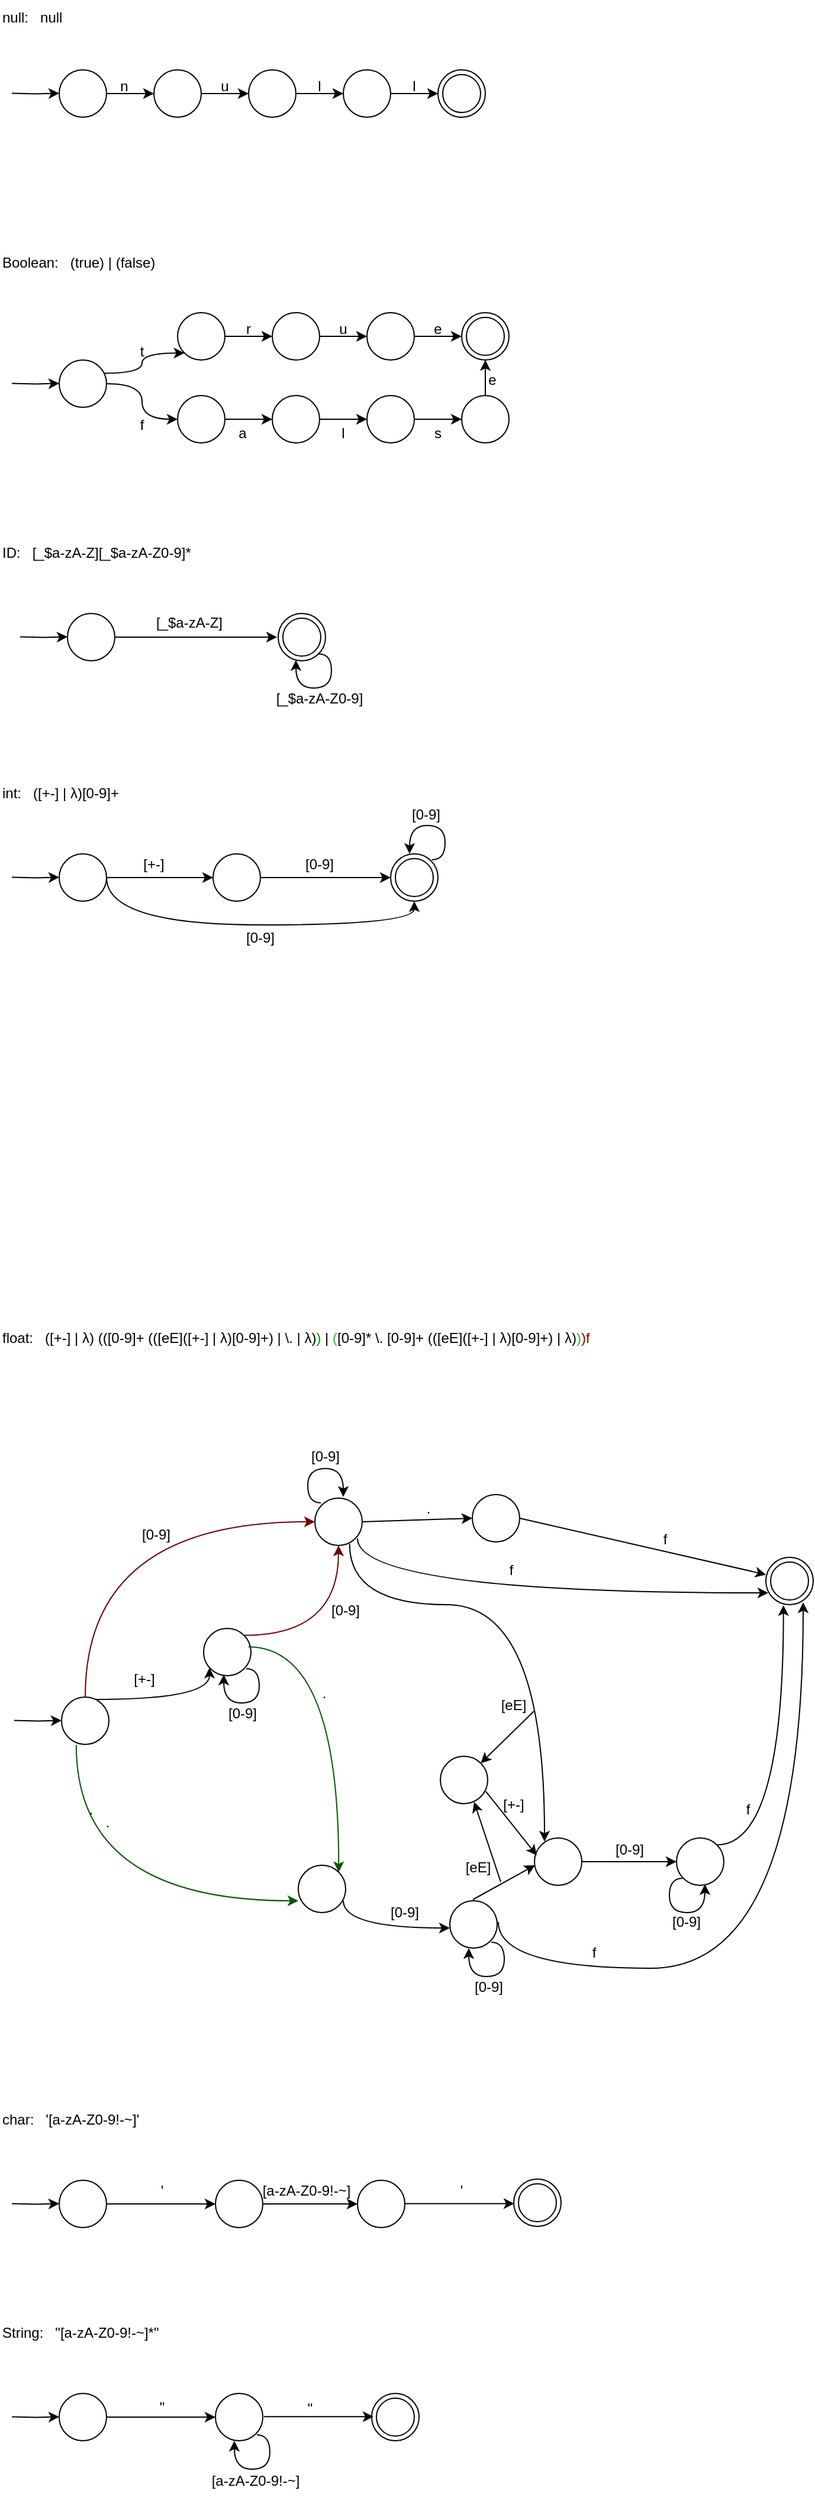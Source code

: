 <mxfile version="27.0.4">
  <diagram id="prtHgNgQTEPvFCAcTncT" name="Page-1">
    <mxGraphModel dx="1019" dy="561" grid="1" gridSize="10" guides="1" tooltips="1" connect="1" arrows="1" fold="1" page="1" pageScale="1" pageWidth="827" pageHeight="1169" math="0" shadow="0">
      <root>
        <mxCell id="0" />
        <mxCell id="1" parent="0" />
        <mxCell id="sELhnHyBY6YNZZSK1Kz5-7" value="null:&amp;nbsp; &amp;nbsp;null" style="text;html=1;align=left;verticalAlign=middle;whiteSpace=wrap;rounded=0;" parent="1" vertex="1">
          <mxGeometry x="80" y="135" width="560" height="30" as="geometry" />
        </mxCell>
        <mxCell id="sELhnHyBY6YNZZSK1Kz5-10" value="" style="edgeStyle=orthogonalEdgeStyle;rounded=0;orthogonalLoop=1;jettySize=auto;html=1;" parent="1" source="sELhnHyBY6YNZZSK1Kz5-11" edge="1">
          <mxGeometry relative="1" as="geometry">
            <mxPoint x="210" y="214" as="targetPoint" />
          </mxGeometry>
        </mxCell>
        <mxCell id="sELhnHyBY6YNZZSK1Kz5-11" value="" style="ellipse;whiteSpace=wrap;html=1;" parent="1" vertex="1">
          <mxGeometry x="130" y="194" width="40" height="40" as="geometry" />
        </mxCell>
        <mxCell id="sELhnHyBY6YNZZSK1Kz5-15" value="" style="edgeStyle=orthogonalEdgeStyle;rounded=0;orthogonalLoop=1;jettySize=auto;html=1;" parent="1" source="sELhnHyBY6YNZZSK1Kz5-13" target="sELhnHyBY6YNZZSK1Kz5-14" edge="1">
          <mxGeometry relative="1" as="geometry" />
        </mxCell>
        <mxCell id="sELhnHyBY6YNZZSK1Kz5-13" value="" style="ellipse;whiteSpace=wrap;html=1;" parent="1" vertex="1">
          <mxGeometry x="210" y="194" width="40" height="40" as="geometry" />
        </mxCell>
        <mxCell id="sELhnHyBY6YNZZSK1Kz5-17" value="" style="edgeStyle=orthogonalEdgeStyle;rounded=0;orthogonalLoop=1;jettySize=auto;html=1;" parent="1" source="sELhnHyBY6YNZZSK1Kz5-14" target="sELhnHyBY6YNZZSK1Kz5-16" edge="1">
          <mxGeometry relative="1" as="geometry" />
        </mxCell>
        <mxCell id="sELhnHyBY6YNZZSK1Kz5-14" value="" style="ellipse;whiteSpace=wrap;html=1;" parent="1" vertex="1">
          <mxGeometry x="290" y="194" width="40" height="40" as="geometry" />
        </mxCell>
        <mxCell id="sELhnHyBY6YNZZSK1Kz5-21" value="" style="edgeStyle=orthogonalEdgeStyle;rounded=0;orthogonalLoop=1;jettySize=auto;html=1;" parent="1" source="sELhnHyBY6YNZZSK1Kz5-16" edge="1">
          <mxGeometry relative="1" as="geometry">
            <mxPoint x="450" y="214" as="targetPoint" />
          </mxGeometry>
        </mxCell>
        <mxCell id="sELhnHyBY6YNZZSK1Kz5-16" value="" style="ellipse;whiteSpace=wrap;html=1;" parent="1" vertex="1">
          <mxGeometry x="370" y="194" width="40" height="40" as="geometry" />
        </mxCell>
        <mxCell id="sELhnHyBY6YNZZSK1Kz5-24" value="" style="edgeStyle=orthogonalEdgeStyle;rounded=0;orthogonalLoop=1;jettySize=auto;html=1;" parent="1" edge="1">
          <mxGeometry relative="1" as="geometry">
            <mxPoint x="130" y="213.74" as="targetPoint" />
            <mxPoint x="90" y="213.74" as="sourcePoint" />
          </mxGeometry>
        </mxCell>
        <mxCell id="sELhnHyBY6YNZZSK1Kz5-25" value="" style="ellipse;shape=doubleEllipse;whiteSpace=wrap;html=1;aspect=fixed;" parent="1" vertex="1">
          <mxGeometry x="450" y="194" width="40" height="40" as="geometry" />
        </mxCell>
        <mxCell id="sELhnHyBY6YNZZSK1Kz5-27" value="n" style="text;html=1;align=center;verticalAlign=middle;whiteSpace=wrap;rounded=0;" parent="1" vertex="1">
          <mxGeometry x="155" y="193" width="60" height="30" as="geometry" />
        </mxCell>
        <mxCell id="sELhnHyBY6YNZZSK1Kz5-28" value="u" style="text;html=1;align=center;verticalAlign=middle;whiteSpace=wrap;rounded=0;" parent="1" vertex="1">
          <mxGeometry x="240" y="193" width="60" height="30" as="geometry" />
        </mxCell>
        <mxCell id="sELhnHyBY6YNZZSK1Kz5-29" value="l" style="text;html=1;align=center;verticalAlign=middle;whiteSpace=wrap;rounded=0;" parent="1" vertex="1">
          <mxGeometry x="320" y="193" width="60" height="30" as="geometry" />
        </mxCell>
        <mxCell id="sELhnHyBY6YNZZSK1Kz5-30" value="l" style="text;html=1;align=center;verticalAlign=middle;whiteSpace=wrap;rounded=0;" parent="1" vertex="1">
          <mxGeometry x="400" y="193" width="60" height="30" as="geometry" />
        </mxCell>
        <mxCell id="sELhnHyBY6YNZZSK1Kz5-46" value="Boolean:&amp;nbsp; &amp;nbsp;(true) | (false)" style="text;html=1;align=left;verticalAlign=middle;whiteSpace=wrap;rounded=0;" parent="1" vertex="1">
          <mxGeometry x="80" y="342" width="370" height="30" as="geometry" />
        </mxCell>
        <mxCell id="sELhnHyBY6YNZZSK1Kz5-65" value="" style="edgeStyle=orthogonalEdgeStyle;rounded=0;orthogonalLoop=1;jettySize=auto;html=1;curved=1;" parent="1" source="sELhnHyBY6YNZZSK1Kz5-48" target="sELhnHyBY6YNZZSK1Kz5-64" edge="1">
          <mxGeometry relative="1" as="geometry" />
        </mxCell>
        <mxCell id="sELhnHyBY6YNZZSK1Kz5-67" value="" style="edgeStyle=orthogonalEdgeStyle;rounded=0;orthogonalLoop=1;jettySize=auto;html=1;curved=1;entryX=0;entryY=1;entryDx=0;entryDy=0;exitX=0.94;exitY=0.279;exitDx=0;exitDy=0;exitPerimeter=0;" parent="1" source="sELhnHyBY6YNZZSK1Kz5-48" target="sELhnHyBY6YNZZSK1Kz5-50" edge="1">
          <mxGeometry relative="1" as="geometry">
            <mxPoint x="180" y="434.25" as="sourcePoint" />
            <mxPoint x="215" y="403.25" as="targetPoint" />
          </mxGeometry>
        </mxCell>
        <mxCell id="sELhnHyBY6YNZZSK1Kz5-48" value="" style="ellipse;whiteSpace=wrap;html=1;" parent="1" vertex="1">
          <mxGeometry x="130" y="439" width="40" height="40" as="geometry" />
        </mxCell>
        <mxCell id="sELhnHyBY6YNZZSK1Kz5-49" value="" style="edgeStyle=orthogonalEdgeStyle;rounded=0;orthogonalLoop=1;jettySize=auto;html=1;" parent="1" source="sELhnHyBY6YNZZSK1Kz5-50" target="sELhnHyBY6YNZZSK1Kz5-52" edge="1">
          <mxGeometry relative="1" as="geometry" />
        </mxCell>
        <mxCell id="sELhnHyBY6YNZZSK1Kz5-50" value="" style="ellipse;whiteSpace=wrap;html=1;" parent="1" vertex="1">
          <mxGeometry x="230" y="399" width="40" height="40" as="geometry" />
        </mxCell>
        <mxCell id="sELhnHyBY6YNZZSK1Kz5-51" value="" style="edgeStyle=orthogonalEdgeStyle;rounded=0;orthogonalLoop=1;jettySize=auto;html=1;" parent="1" source="sELhnHyBY6YNZZSK1Kz5-52" target="sELhnHyBY6YNZZSK1Kz5-54" edge="1">
          <mxGeometry relative="1" as="geometry" />
        </mxCell>
        <mxCell id="sELhnHyBY6YNZZSK1Kz5-52" value="" style="ellipse;whiteSpace=wrap;html=1;" parent="1" vertex="1">
          <mxGeometry x="310" y="399" width="40" height="40" as="geometry" />
        </mxCell>
        <mxCell id="sELhnHyBY6YNZZSK1Kz5-53" value="" style="edgeStyle=orthogonalEdgeStyle;rounded=0;orthogonalLoop=1;jettySize=auto;html=1;" parent="1" source="sELhnHyBY6YNZZSK1Kz5-54" edge="1">
          <mxGeometry relative="1" as="geometry">
            <mxPoint x="470" y="419" as="targetPoint" />
          </mxGeometry>
        </mxCell>
        <mxCell id="sELhnHyBY6YNZZSK1Kz5-54" value="" style="ellipse;whiteSpace=wrap;html=1;" parent="1" vertex="1">
          <mxGeometry x="390" y="399" width="40" height="40" as="geometry" />
        </mxCell>
        <mxCell id="sELhnHyBY6YNZZSK1Kz5-56" value="" style="ellipse;shape=doubleEllipse;whiteSpace=wrap;html=1;aspect=fixed;" parent="1" vertex="1">
          <mxGeometry x="470" y="399" width="40" height="40" as="geometry" />
        </mxCell>
        <mxCell id="sELhnHyBY6YNZZSK1Kz5-57" value="t" style="text;html=1;align=center;verticalAlign=middle;whiteSpace=wrap;rounded=0;" parent="1" vertex="1">
          <mxGeometry x="170" y="417" width="60" height="30" as="geometry" />
        </mxCell>
        <mxCell id="sELhnHyBY6YNZZSK1Kz5-58" value="r" style="text;html=1;align=center;verticalAlign=middle;whiteSpace=wrap;rounded=0;" parent="1" vertex="1">
          <mxGeometry x="260" y="398" width="60" height="30" as="geometry" />
        </mxCell>
        <mxCell id="sELhnHyBY6YNZZSK1Kz5-59" value="u" style="text;html=1;align=center;verticalAlign=middle;whiteSpace=wrap;rounded=0;" parent="1" vertex="1">
          <mxGeometry x="340" y="398" width="60" height="30" as="geometry" />
        </mxCell>
        <mxCell id="sELhnHyBY6YNZZSK1Kz5-60" value="e" style="text;html=1;align=center;verticalAlign=middle;whiteSpace=wrap;rounded=0;" parent="1" vertex="1">
          <mxGeometry x="420" y="398" width="60" height="30" as="geometry" />
        </mxCell>
        <mxCell id="sELhnHyBY6YNZZSK1Kz5-69" value="" style="edgeStyle=orthogonalEdgeStyle;rounded=0;orthogonalLoop=1;jettySize=auto;html=1;" parent="1" source="sELhnHyBY6YNZZSK1Kz5-64" target="sELhnHyBY6YNZZSK1Kz5-68" edge="1">
          <mxGeometry relative="1" as="geometry" />
        </mxCell>
        <mxCell id="sELhnHyBY6YNZZSK1Kz5-64" value="" style="ellipse;whiteSpace=wrap;html=1;" parent="1" vertex="1">
          <mxGeometry x="230" y="469" width="40" height="40" as="geometry" />
        </mxCell>
        <mxCell id="sELhnHyBY6YNZZSK1Kz5-71" value="" style="edgeStyle=orthogonalEdgeStyle;rounded=0;orthogonalLoop=1;jettySize=auto;html=1;" parent="1" source="sELhnHyBY6YNZZSK1Kz5-68" target="sELhnHyBY6YNZZSK1Kz5-70" edge="1">
          <mxGeometry relative="1" as="geometry" />
        </mxCell>
        <mxCell id="sELhnHyBY6YNZZSK1Kz5-68" value="" style="ellipse;whiteSpace=wrap;html=1;" parent="1" vertex="1">
          <mxGeometry x="310" y="469" width="40" height="40" as="geometry" />
        </mxCell>
        <mxCell id="sELhnHyBY6YNZZSK1Kz5-73" value="" style="edgeStyle=orthogonalEdgeStyle;rounded=0;orthogonalLoop=1;jettySize=auto;html=1;" parent="1" source="sELhnHyBY6YNZZSK1Kz5-70" target="sELhnHyBY6YNZZSK1Kz5-72" edge="1">
          <mxGeometry relative="1" as="geometry" />
        </mxCell>
        <mxCell id="sELhnHyBY6YNZZSK1Kz5-70" value="" style="ellipse;whiteSpace=wrap;html=1;" parent="1" vertex="1">
          <mxGeometry x="390" y="469" width="40" height="40" as="geometry" />
        </mxCell>
        <mxCell id="sELhnHyBY6YNZZSK1Kz5-74" value="" style="edgeStyle=orthogonalEdgeStyle;rounded=0;orthogonalLoop=1;jettySize=auto;html=1;entryX=0.5;entryY=1;entryDx=0;entryDy=0;exitX=0.583;exitY=0.017;exitDx=0;exitDy=0;exitPerimeter=0;" parent="1" source="sELhnHyBY6YNZZSK1Kz5-72" target="sELhnHyBY6YNZZSK1Kz5-56" edge="1">
          <mxGeometry relative="1" as="geometry">
            <mxPoint x="350" y="569" as="sourcePoint" />
            <mxPoint x="300" y="539" as="targetPoint" />
          </mxGeometry>
        </mxCell>
        <mxCell id="sELhnHyBY6YNZZSK1Kz5-72" value="" style="ellipse;whiteSpace=wrap;html=1;" parent="1" vertex="1">
          <mxGeometry x="470" y="469" width="40" height="40" as="geometry" />
        </mxCell>
        <mxCell id="sELhnHyBY6YNZZSK1Kz5-77" value="f" style="text;html=1;align=center;verticalAlign=middle;whiteSpace=wrap;rounded=0;" parent="1" vertex="1">
          <mxGeometry x="170" y="479" width="60" height="30" as="geometry" />
        </mxCell>
        <mxCell id="sELhnHyBY6YNZZSK1Kz5-78" value="a" style="text;html=1;align=center;verticalAlign=middle;whiteSpace=wrap;rounded=0;" parent="1" vertex="1">
          <mxGeometry x="255" y="486" width="60" height="30" as="geometry" />
        </mxCell>
        <mxCell id="sELhnHyBY6YNZZSK1Kz5-79" value="l" style="text;html=1;align=center;verticalAlign=middle;whiteSpace=wrap;rounded=0;" parent="1" vertex="1">
          <mxGeometry x="340" y="486" width="60" height="30" as="geometry" />
        </mxCell>
        <mxCell id="sELhnHyBY6YNZZSK1Kz5-80" value="s" style="text;html=1;align=center;verticalAlign=middle;whiteSpace=wrap;rounded=0;" parent="1" vertex="1">
          <mxGeometry x="420" y="486" width="60" height="30" as="geometry" />
        </mxCell>
        <mxCell id="sELhnHyBY6YNZZSK1Kz5-81" value="e" style="text;html=1;align=center;verticalAlign=middle;whiteSpace=wrap;rounded=0;" parent="1" vertex="1">
          <mxGeometry x="466" y="441" width="60" height="30" as="geometry" />
        </mxCell>
        <mxCell id="sELhnHyBY6YNZZSK1Kz5-86" value="" style="edgeStyle=orthogonalEdgeStyle;rounded=0;orthogonalLoop=1;jettySize=auto;html=1;" parent="1" edge="1">
          <mxGeometry relative="1" as="geometry">
            <mxPoint x="130" y="458.76" as="targetPoint" />
            <mxPoint x="90" y="458.76" as="sourcePoint" />
          </mxGeometry>
        </mxCell>
        <mxCell id="sELhnHyBY6YNZZSK1Kz5-87" value="ID:&amp;nbsp; &amp;nbsp;[_$a-zA-Z][_$a-zA-Z0-9]*" style="text;html=1;align=left;verticalAlign=middle;whiteSpace=wrap;rounded=0;" parent="1" vertex="1">
          <mxGeometry x="80" y="587" width="370" height="30" as="geometry" />
        </mxCell>
        <mxCell id="sELhnHyBY6YNZZSK1Kz5-117" value="" style="edgeStyle=orthogonalEdgeStyle;rounded=0;orthogonalLoop=1;jettySize=auto;html=1;entryX=0.125;entryY=0.5;entryDx=0;entryDy=0;entryPerimeter=0;" parent="1" edge="1">
          <mxGeometry relative="1" as="geometry">
            <mxPoint x="171" y="673" as="sourcePoint" />
            <mxPoint x="314" y="673" as="targetPoint" />
          </mxGeometry>
        </mxCell>
        <mxCell id="sELhnHyBY6YNZZSK1Kz5-90" value="" style="ellipse;whiteSpace=wrap;html=1;" parent="1" vertex="1">
          <mxGeometry x="137" y="653" width="40" height="40" as="geometry" />
        </mxCell>
        <mxCell id="sELhnHyBY6YNZZSK1Kz5-97" value="" style="ellipse;shape=doubleEllipse;whiteSpace=wrap;html=1;aspect=fixed;" parent="1" vertex="1">
          <mxGeometry x="315" y="653" width="40" height="40" as="geometry" />
        </mxCell>
        <mxCell id="sELhnHyBY6YNZZSK1Kz5-115" value="" style="edgeStyle=orthogonalEdgeStyle;rounded=0;orthogonalLoop=1;jettySize=auto;html=1;" parent="1" edge="1">
          <mxGeometry relative="1" as="geometry">
            <mxPoint x="137" y="672.76" as="targetPoint" />
            <mxPoint x="97" y="672.76" as="sourcePoint" />
          </mxGeometry>
        </mxCell>
        <mxCell id="sELhnHyBY6YNZZSK1Kz5-118" value="&lt;span style=&quot;text-align: left;&quot;&gt;[_$a-zA-Z]&lt;/span&gt;" style="text;html=1;align=center;verticalAlign=middle;whiteSpace=wrap;rounded=0;" parent="1" vertex="1">
          <mxGeometry x="210" y="646" width="60" height="30" as="geometry" />
        </mxCell>
        <mxCell id="sELhnHyBY6YNZZSK1Kz5-119" value="" style="edgeStyle=orthogonalEdgeStyle;rounded=0;orthogonalLoop=1;jettySize=auto;html=1;curved=1;exitX=1;exitY=1;exitDx=0;exitDy=0;" parent="1" source="sELhnHyBY6YNZZSK1Kz5-97" target="sELhnHyBY6YNZZSK1Kz5-97" edge="1">
          <mxGeometry relative="1" as="geometry">
            <mxPoint x="349" y="696" as="sourcePoint" />
            <mxPoint x="330" y="696" as="targetPoint" />
            <Array as="points">
              <mxPoint x="360" y="687" />
              <mxPoint x="360" y="716" />
              <mxPoint x="330" y="716" />
            </Array>
          </mxGeometry>
        </mxCell>
        <mxCell id="sELhnHyBY6YNZZSK1Kz5-121" value="&lt;span style=&quot;text-align: left;&quot;&gt;[_$a-zA-Z0-9]&lt;/span&gt;" style="text;html=1;align=center;verticalAlign=middle;whiteSpace=wrap;rounded=0;" parent="1" vertex="1">
          <mxGeometry x="300" y="710" width="100" height="30" as="geometry" />
        </mxCell>
        <mxCell id="sELhnHyBY6YNZZSK1Kz5-122" value="int:&amp;nbsp; &amp;nbsp;([+-] | λ)[0-9]+" style="text;html=1;align=left;verticalAlign=middle;whiteSpace=wrap;rounded=0;" parent="1" vertex="1">
          <mxGeometry x="80" y="790" width="370" height="30" as="geometry" />
        </mxCell>
        <mxCell id="sELhnHyBY6YNZZSK1Kz5-132" value="" style="edgeStyle=orthogonalEdgeStyle;rounded=0;orthogonalLoop=1;jettySize=auto;html=1;" parent="1" source="sELhnHyBY6YNZZSK1Kz5-124" target="sELhnHyBY6YNZZSK1Kz5-131" edge="1">
          <mxGeometry relative="1" as="geometry" />
        </mxCell>
        <mxCell id="sELhnHyBY6YNZZSK1Kz5-138" value="" style="edgeStyle=orthogonalEdgeStyle;rounded=0;orthogonalLoop=1;jettySize=auto;html=1;curved=1;entryX=0.5;entryY=1;entryDx=0;entryDy=0;" parent="1" source="sELhnHyBY6YNZZSK1Kz5-124" target="sELhnHyBY6YNZZSK1Kz5-125" edge="1">
          <mxGeometry relative="1" as="geometry">
            <mxPoint x="150" y="996" as="targetPoint" />
            <Array as="points">
              <mxPoint x="170" y="916" />
              <mxPoint x="430" y="916" />
            </Array>
          </mxGeometry>
        </mxCell>
        <mxCell id="sELhnHyBY6YNZZSK1Kz5-124" value="" style="ellipse;whiteSpace=wrap;html=1;" parent="1" vertex="1">
          <mxGeometry x="130" y="856" width="40" height="40" as="geometry" />
        </mxCell>
        <mxCell id="sELhnHyBY6YNZZSK1Kz5-125" value="" style="ellipse;shape=doubleEllipse;whiteSpace=wrap;html=1;aspect=fixed;" parent="1" vertex="1">
          <mxGeometry x="410" y="856" width="40" height="40" as="geometry" />
        </mxCell>
        <mxCell id="sELhnHyBY6YNZZSK1Kz5-126" value="" style="edgeStyle=orthogonalEdgeStyle;rounded=0;orthogonalLoop=1;jettySize=auto;html=1;" parent="1" edge="1">
          <mxGeometry relative="1" as="geometry">
            <mxPoint x="130" y="875.76" as="targetPoint" />
            <mxPoint x="90" y="875.76" as="sourcePoint" />
          </mxGeometry>
        </mxCell>
        <mxCell id="sELhnHyBY6YNZZSK1Kz5-130" value="" style="edgeStyle=orthogonalEdgeStyle;rounded=0;orthogonalLoop=1;jettySize=auto;html=1;curved=1;exitX=1;exitY=1;exitDx=0;exitDy=0;" parent="1" edge="1">
          <mxGeometry relative="1" as="geometry">
            <mxPoint x="445" y="861" as="sourcePoint" />
            <mxPoint x="426" y="856" as="targetPoint" />
            <Array as="points">
              <mxPoint x="456" y="861" />
              <mxPoint x="456" y="832" />
              <mxPoint x="426" y="832" />
            </Array>
          </mxGeometry>
        </mxCell>
        <mxCell id="sELhnHyBY6YNZZSK1Kz5-133" value="" style="edgeStyle=orthogonalEdgeStyle;rounded=0;orthogonalLoop=1;jettySize=auto;html=1;" parent="1" source="sELhnHyBY6YNZZSK1Kz5-131" target="sELhnHyBY6YNZZSK1Kz5-125" edge="1">
          <mxGeometry relative="1" as="geometry" />
        </mxCell>
        <mxCell id="sELhnHyBY6YNZZSK1Kz5-131" value="" style="ellipse;whiteSpace=wrap;html=1;" parent="1" vertex="1">
          <mxGeometry x="260" y="856" width="40" height="40" as="geometry" />
        </mxCell>
        <mxCell id="sELhnHyBY6YNZZSK1Kz5-134" value="&lt;span style=&quot;text-align: left;&quot;&gt;[+-]&lt;/span&gt;" style="text;html=1;align=center;verticalAlign=middle;whiteSpace=wrap;rounded=0;" parent="1" vertex="1">
          <mxGeometry x="180" y="850" width="60" height="30" as="geometry" />
        </mxCell>
        <mxCell id="sELhnHyBY6YNZZSK1Kz5-135" value="&lt;span style=&quot;text-align: left;&quot;&gt;[0-9]&lt;/span&gt;" style="text;html=1;align=center;verticalAlign=middle;whiteSpace=wrap;rounded=0;" parent="1" vertex="1">
          <mxGeometry x="320" y="850" width="60" height="30" as="geometry" />
        </mxCell>
        <mxCell id="sELhnHyBY6YNZZSK1Kz5-136" value="&lt;span style=&quot;text-align: left;&quot;&gt;[0-9]&lt;/span&gt;" style="text;html=1;align=center;verticalAlign=middle;whiteSpace=wrap;rounded=0;" parent="1" vertex="1">
          <mxGeometry x="420" y="808" width="40" height="30" as="geometry" />
        </mxCell>
        <mxCell id="sELhnHyBY6YNZZSK1Kz5-139" value="&lt;span style=&quot;text-align: left;&quot;&gt;[0-9]&lt;/span&gt;" style="text;html=1;align=center;verticalAlign=middle;whiteSpace=wrap;rounded=0;" parent="1" vertex="1">
          <mxGeometry x="270" y="912" width="60" height="30" as="geometry" />
        </mxCell>
        <mxCell id="sELhnHyBY6YNZZSK1Kz5-293" value="" style="edgeStyle=orthogonalEdgeStyle;rounded=0;orthogonalLoop=1;jettySize=auto;html=1;curved=1;" parent="1" source="sELhnHyBY6YNZZSK1Kz5-281" target="sELhnHyBY6YNZZSK1Kz5-292" edge="1">
          <mxGeometry relative="1" as="geometry">
            <Array as="points">
              <mxPoint x="257" y="1570" />
            </Array>
          </mxGeometry>
        </mxCell>
        <mxCell id="sELhnHyBY6YNZZSK1Kz5-281" value="" style="ellipse;whiteSpace=wrap;html=1;" parent="1" vertex="1">
          <mxGeometry x="132" y="1568" width="40" height="40" as="geometry" />
        </mxCell>
        <mxCell id="sELhnHyBY6YNZZSK1Kz5-283" value="" style="edgeStyle=orthogonalEdgeStyle;rounded=0;orthogonalLoop=1;jettySize=auto;html=1;" parent="1" edge="1">
          <mxGeometry relative="1" as="geometry">
            <mxPoint x="132" y="1587.76" as="targetPoint" />
            <mxPoint x="92" y="1587.76" as="sourcePoint" />
          </mxGeometry>
        </mxCell>
        <mxCell id="sELhnHyBY6YNZZSK1Kz5-314" value="" style="edgeStyle=orthogonalEdgeStyle;rounded=0;orthogonalLoop=1;jettySize=auto;html=1;curved=1;exitX=1;exitY=0;exitDx=0;exitDy=0;fillColor=#a20025;strokeColor=#6F0000;" parent="1" source="sELhnHyBY6YNZZSK1Kz5-292" target="sELhnHyBY6YNZZSK1Kz5-313" edge="1">
          <mxGeometry relative="1" as="geometry" />
        </mxCell>
        <mxCell id="sELhnHyBY6YNZZSK1Kz5-292" value="" style="ellipse;whiteSpace=wrap;html=1;" parent="1" vertex="1">
          <mxGeometry x="252" y="1510" width="40" height="40" as="geometry" />
        </mxCell>
        <mxCell id="sELhnHyBY6YNZZSK1Kz5-296" value="&lt;div style=&quot;text-align: left;&quot;&gt;&lt;span style=&quot;background-color: transparent; color: light-dark(rgb(0, 0, 0), rgb(255, 255, 255));&quot;&gt;[+-]&lt;/span&gt;&lt;/div&gt;" style="text;html=1;align=center;verticalAlign=middle;whiteSpace=wrap;rounded=0;" parent="1" vertex="1">
          <mxGeometry x="172" y="1538" width="60" height="30" as="geometry" />
        </mxCell>
        <mxCell id="sELhnHyBY6YNZZSK1Kz5-299" value="" style="edgeStyle=orthogonalEdgeStyle;rounded=0;orthogonalLoop=1;jettySize=auto;html=1;curved=1;exitX=1;exitY=1;exitDx=0;exitDy=0;" parent="1" edge="1">
          <mxGeometry relative="1" as="geometry">
            <mxPoint x="288.0" y="1544.03" as="sourcePoint" />
            <mxPoint x="269.0" y="1549.03" as="targetPoint" />
            <Array as="points">
              <mxPoint x="299.0" y="1544.03" />
              <mxPoint x="299.0" y="1573.03" />
              <mxPoint x="269.0" y="1573.03" />
            </Array>
          </mxGeometry>
        </mxCell>
        <mxCell id="sELhnHyBY6YNZZSK1Kz5-301" value="&lt;div style=&quot;text-align: left;&quot;&gt;&lt;span style=&quot;background-color: transparent; color: light-dark(rgb(0, 0, 0), rgb(255, 255, 255));&quot;&gt;[0-9]&lt;/span&gt;&lt;/div&gt;" style="text;html=1;align=center;verticalAlign=middle;whiteSpace=wrap;rounded=0;" parent="1" vertex="1">
          <mxGeometry x="255" y="1567" width="60" height="30" as="geometry" />
        </mxCell>
        <mxCell id="sELhnHyBY6YNZZSK1Kz5-302" value="" style="ellipse;whiteSpace=wrap;html=1;strokeColor=light-dark(#000000,#00CC00);" parent="1" vertex="1">
          <mxGeometry x="332" y="1710" width="40" height="40" as="geometry" />
        </mxCell>
        <mxCell id="sELhnHyBY6YNZZSK1Kz5-304" value="" style="edgeStyle=orthogonalEdgeStyle;rounded=0;orthogonalLoop=1;jettySize=auto;html=1;fillColor=#008a00;strokeColor=#005700;curved=1;exitX=0.945;exitY=0.39;exitDx=0;exitDy=0;exitPerimeter=0;entryX=1;entryY=0;entryDx=0;entryDy=0;" parent="1" source="sELhnHyBY6YNZZSK1Kz5-292" target="sELhnHyBY6YNZZSK1Kz5-302" edge="1">
          <mxGeometry relative="1" as="geometry">
            <mxPoint x="292" y="1526" as="sourcePoint" />
            <mxPoint x="352" y="1608" as="targetPoint" />
          </mxGeometry>
        </mxCell>
        <mxCell id="sELhnHyBY6YNZZSK1Kz5-305" value="" style="edgeStyle=orthogonalEdgeStyle;rounded=0;orthogonalLoop=1;jettySize=auto;html=1;fillColor=#008a00;strokeColor=#005700;curved=1;exitX=0.185;exitY=1.01;exitDx=0;exitDy=0;exitPerimeter=0;" parent="1" edge="1">
          <mxGeometry relative="1" as="geometry">
            <mxPoint x="144.4" y="1608.4" as="sourcePoint" />
            <mxPoint x="332" y="1740" as="targetPoint" />
            <Array as="points">
              <mxPoint x="144" y="1740" />
            </Array>
          </mxGeometry>
        </mxCell>
        <mxCell id="sELhnHyBY6YNZZSK1Kz5-306" value="&lt;div style=&quot;text-align: left;&quot;&gt;&lt;span style=&quot;background-color: transparent;&quot;&gt;&lt;font style=&quot;color: light-dark(rgb(0, 0, 0), rgb(0, 204, 0));&quot;&gt;.&lt;/font&gt;&lt;/span&gt;&lt;/div&gt;" style="text;html=1;align=center;verticalAlign=middle;whiteSpace=wrap;rounded=0;" parent="1" vertex="1">
          <mxGeometry x="324" y="1550" width="60" height="30" as="geometry" />
        </mxCell>
        <mxCell id="sELhnHyBY6YNZZSK1Kz5-311" value="&lt;div style=&quot;text-align: left;&quot;&gt;&lt;span style=&quot;background-color: transparent;&quot;&gt;&lt;font style=&quot;color: light-dark(rgb(0, 0, 0), rgb(0, 204, 0));&quot;&gt;.&lt;/font&gt;&lt;/span&gt;&lt;/div&gt;" style="text;html=1;align=center;verticalAlign=middle;whiteSpace=wrap;rounded=0;" parent="1" vertex="1">
          <mxGeometry x="127" y="1648" width="60" height="30" as="geometry" />
        </mxCell>
        <mxCell id="sELhnHyBY6YNZZSK1Kz5-312" value="&lt;div style=&quot;text-align: left;&quot;&gt;&lt;span style=&quot;background-color: transparent;&quot;&gt;&lt;font style=&quot;color: light-dark(rgb(0, 0, 0), rgb(0, 204, 0));&quot;&gt;.&lt;/font&gt;&lt;/span&gt;&lt;/div&gt;" style="text;html=1;align=center;verticalAlign=middle;whiteSpace=wrap;rounded=0;" parent="1" vertex="1">
          <mxGeometry x="141" y="1659" width="60" height="30" as="geometry" />
        </mxCell>
        <mxCell id="sELhnHyBY6YNZZSK1Kz5-313" value="" style="ellipse;whiteSpace=wrap;html=1;strokeColor=light-dark(#000000,#FF3333);" parent="1" vertex="1">
          <mxGeometry x="346" y="1400" width="40" height="40" as="geometry" />
        </mxCell>
        <mxCell id="sELhnHyBY6YNZZSK1Kz5-315" value="" style="edgeStyle=orthogonalEdgeStyle;rounded=0;orthogonalLoop=1;jettySize=auto;html=1;curved=1;exitX=0.5;exitY=0;exitDx=0;exitDy=0;fillColor=#a20025;strokeColor=#6F0000;entryX=0;entryY=0.5;entryDx=0;entryDy=0;" parent="1" source="sELhnHyBY6YNZZSK1Kz5-281" target="sELhnHyBY6YNZZSK1Kz5-313" edge="1">
          <mxGeometry relative="1" as="geometry">
            <mxPoint x="132" y="1526" as="sourcePoint" />
            <mxPoint x="212" y="1450" as="targetPoint" />
          </mxGeometry>
        </mxCell>
        <mxCell id="sELhnHyBY6YNZZSK1Kz5-316" value="&lt;div style=&quot;text-align: left;&quot;&gt;&lt;span style=&quot;background-color: transparent;&quot;&gt;&lt;font style=&quot;color: light-dark(rgb(0, 0, 0), rgb(255, 51, 51));&quot;&gt;[0-9]&lt;/font&gt;&lt;/span&gt;&lt;/div&gt;" style="text;html=1;align=center;verticalAlign=middle;whiteSpace=wrap;rounded=0;" parent="1" vertex="1">
          <mxGeometry x="182" y="1416" width="60" height="30" as="geometry" />
        </mxCell>
        <mxCell id="sELhnHyBY6YNZZSK1Kz5-317" value="&lt;div style=&quot;text-align: left;&quot;&gt;&lt;span style=&quot;background-color: transparent;&quot;&gt;&lt;font style=&quot;color: light-dark(rgb(0, 0, 0), rgb(255, 51, 51));&quot;&gt;[0-9]&lt;/font&gt;&lt;/span&gt;&lt;/div&gt;" style="text;html=1;align=center;verticalAlign=middle;whiteSpace=wrap;rounded=0;" parent="1" vertex="1">
          <mxGeometry x="342" y="1480" width="60" height="30" as="geometry" />
        </mxCell>
        <mxCell id="sELhnHyBY6YNZZSK1Kz5-318" value="&lt;div style=&quot;text-align: left;&quot;&gt;&lt;span style=&quot;background-color: transparent; color: light-dark(rgb(0, 0, 0), rgb(255, 255, 255));&quot;&gt;[0-9]&lt;/span&gt;&lt;/div&gt;" style="text;html=1;align=center;verticalAlign=middle;whiteSpace=wrap;rounded=0;" parent="1" vertex="1">
          <mxGeometry x="325" y="1350" width="60" height="30" as="geometry" />
        </mxCell>
        <mxCell id="sELhnHyBY6YNZZSK1Kz5-319" value="" style="edgeStyle=orthogonalEdgeStyle;rounded=0;orthogonalLoop=1;jettySize=auto;html=1;curved=1;exitX=1;exitY=1;exitDx=0;exitDy=0;" parent="1" edge="1">
          <mxGeometry relative="1" as="geometry">
            <mxPoint x="351" y="1403.97" as="sourcePoint" />
            <mxPoint x="370" y="1398.97" as="targetPoint" />
            <Array as="points">
              <mxPoint x="340" y="1403.97" />
              <mxPoint x="340" y="1374.97" />
              <mxPoint x="370" y="1374.97" />
            </Array>
          </mxGeometry>
        </mxCell>
        <mxCell id="sELhnHyBY6YNZZSK1Kz5-321" value="" style="ellipse;whiteSpace=wrap;html=1;" parent="1" vertex="1">
          <mxGeometry x="479" y="1397" width="40" height="40" as="geometry" />
        </mxCell>
        <mxCell id="sELhnHyBY6YNZZSK1Kz5-326" value="" style="rounded=0;orthogonalLoop=1;jettySize=auto;html=1;exitX=0.733;exitY=0.967;exitDx=0;exitDy=0;exitPerimeter=0;edgeStyle=orthogonalEdgeStyle;curved=1;" parent="1" source="sELhnHyBY6YNZZSK1Kz5-313" edge="1">
          <mxGeometry relative="1" as="geometry">
            <mxPoint x="392" y="1410" as="sourcePoint" />
            <mxPoint x="540" y="1690" as="targetPoint" />
            <Array as="points">
              <mxPoint x="375" y="1490" />
              <mxPoint x="540" y="1490" />
            </Array>
          </mxGeometry>
        </mxCell>
        <mxCell id="sELhnHyBY6YNZZSK1Kz5-327" value="&lt;div style=&quot;text-align: left;&quot;&gt;[eE]&lt;/div&gt;" style="text;html=1;align=center;verticalAlign=middle;whiteSpace=wrap;rounded=0;" parent="1" vertex="1">
          <mxGeometry x="484" y="1560" width="60" height="30" as="geometry" />
        </mxCell>
        <mxCell id="sELhnHyBY6YNZZSK1Kz5-328" value="" style="rounded=0;orthogonalLoop=1;jettySize=auto;html=1;exitX=1;exitY=0.5;exitDx=0;exitDy=0;entryX=0;entryY=0.5;entryDx=0;entryDy=0;" parent="1" source="sELhnHyBY6YNZZSK1Kz5-313" target="sELhnHyBY6YNZZSK1Kz5-321" edge="1">
          <mxGeometry relative="1" as="geometry">
            <mxPoint x="395" y="1420" as="sourcePoint" />
            <mxPoint x="491" y="1369" as="targetPoint" />
          </mxGeometry>
        </mxCell>
        <mxCell id="sELhnHyBY6YNZZSK1Kz5-329" value="&lt;div style=&quot;text-align: left;&quot;&gt;&lt;span style=&quot;background-color: transparent; color: light-dark(rgb(0, 0, 0), rgb(255, 255, 255));&quot;&gt;.&lt;/span&gt;&lt;/div&gt;" style="text;html=1;align=center;verticalAlign=middle;whiteSpace=wrap;rounded=0;" parent="1" vertex="1">
          <mxGeometry x="412" y="1394" width="60" height="30" as="geometry" />
        </mxCell>
        <mxCell id="sELhnHyBY6YNZZSK1Kz5-330" value="" style="ellipse;shape=doubleEllipse;whiteSpace=wrap;html=1;aspect=fixed;" parent="1" vertex="1">
          <mxGeometry x="727" y="1450" width="40" height="40" as="geometry" />
        </mxCell>
        <mxCell id="sELhnHyBY6YNZZSK1Kz5-334" value="" style="edgeStyle=orthogonalEdgeStyle;rounded=0;orthogonalLoop=1;jettySize=auto;html=1;curved=1;exitX=0.975;exitY=0.851;exitDx=0;exitDy=0;exitPerimeter=0;" parent="1" edge="1">
          <mxGeometry relative="1" as="geometry">
            <mxPoint x="382.0" y="1434.04" as="sourcePoint" />
            <mxPoint x="729" y="1480" as="targetPoint" />
            <Array as="points">
              <mxPoint x="382" y="1480" />
            </Array>
          </mxGeometry>
        </mxCell>
        <mxCell id="sELhnHyBY6YNZZSK1Kz5-336" value="" style="rounded=0;orthogonalLoop=1;jettySize=auto;html=1;exitX=1;exitY=0.5;exitDx=0;exitDy=0;entryX=0.001;entryY=0.365;entryDx=0;entryDy=0;entryPerimeter=0;" parent="1" source="sELhnHyBY6YNZZSK1Kz5-321" target="sELhnHyBY6YNZZSK1Kz5-330" edge="1">
          <mxGeometry relative="1" as="geometry">
            <mxPoint x="529" y="1427" as="sourcePoint" />
            <mxPoint x="622" y="1424" as="targetPoint" />
          </mxGeometry>
        </mxCell>
        <mxCell id="sELhnHyBY6YNZZSK1Kz5-339" value="&lt;div style=&quot;text-align: left;&quot;&gt;&lt;span style=&quot;background-color: transparent; color: light-dark(rgb(0, 0, 0), rgb(255, 255, 255));&quot;&gt;f&lt;/span&gt;&lt;/div&gt;" style="text;html=1;align=center;verticalAlign=middle;whiteSpace=wrap;rounded=0;" parent="1" vertex="1">
          <mxGeometry x="612" y="1420" width="60" height="30" as="geometry" />
        </mxCell>
        <mxCell id="sELhnHyBY6YNZZSK1Kz5-340" value="&lt;div style=&quot;text-align: left;&quot;&gt;&lt;span style=&quot;background-color: transparent; color: light-dark(rgb(0, 0, 0), rgb(255, 255, 255));&quot;&gt;f&lt;/span&gt;&lt;/div&gt;" style="text;html=1;align=center;verticalAlign=middle;whiteSpace=wrap;rounded=0;" parent="1" vertex="1">
          <mxGeometry x="482" y="1446" width="60" height="30" as="geometry" />
        </mxCell>
        <mxCell id="sELhnHyBY6YNZZSK1Kz5-341" value="" style="edgeStyle=orthogonalEdgeStyle;rounded=0;orthogonalLoop=1;jettySize=auto;html=1;curved=1;" parent="1" edge="1">
          <mxGeometry relative="1" as="geometry">
            <mxPoint x="370" y="1740" as="sourcePoint" />
            <mxPoint x="460" y="1763" as="targetPoint" />
            <Array as="points">
              <mxPoint x="370" y="1763" />
            </Array>
          </mxGeometry>
        </mxCell>
        <mxCell id="sELhnHyBY6YNZZSK1Kz5-342" value="&lt;div style=&quot;text-align: left;&quot;&gt;&lt;span style=&quot;background-color: transparent; color: light-dark(rgb(0, 0, 0), rgb(255, 255, 255));&quot;&gt;[0-9]&lt;/span&gt;&lt;/div&gt;" style="text;html=1;align=center;verticalAlign=middle;whiteSpace=wrap;rounded=0;" parent="1" vertex="1">
          <mxGeometry x="392" y="1735" width="60" height="30" as="geometry" />
        </mxCell>
        <mxCell id="sELhnHyBY6YNZZSK1Kz5-343" value="" style="ellipse;whiteSpace=wrap;html=1;" parent="1" vertex="1">
          <mxGeometry x="460" y="1740" width="40" height="40" as="geometry" />
        </mxCell>
        <mxCell id="sELhnHyBY6YNZZSK1Kz5-344" value="" style="edgeStyle=orthogonalEdgeStyle;rounded=0;orthogonalLoop=1;jettySize=auto;html=1;curved=1;exitX=1;exitY=1;exitDx=0;exitDy=0;" parent="1" edge="1">
          <mxGeometry relative="1" as="geometry">
            <mxPoint x="495.0" y="1775.03" as="sourcePoint" />
            <mxPoint x="476.0" y="1780.03" as="targetPoint" />
            <Array as="points">
              <mxPoint x="506.0" y="1775.03" />
              <mxPoint x="506.0" y="1804.03" />
              <mxPoint x="476.0" y="1804.03" />
            </Array>
          </mxGeometry>
        </mxCell>
        <mxCell id="sELhnHyBY6YNZZSK1Kz5-345" value="&lt;div style=&quot;text-align: left;&quot;&gt;&lt;span style=&quot;background-color: transparent; color: light-dark(rgb(0, 0, 0), rgb(255, 255, 255));&quot;&gt;[0-9]&lt;/span&gt;&lt;/div&gt;" style="text;html=1;align=center;verticalAlign=middle;whiteSpace=wrap;rounded=0;" parent="1" vertex="1">
          <mxGeometry x="463" y="1798" width="60" height="30" as="geometry" />
        </mxCell>
        <mxCell id="sELhnHyBY6YNZZSK1Kz5-346" value="" style="edgeStyle=orthogonalEdgeStyle;rounded=0;orthogonalLoop=1;jettySize=auto;html=1;" parent="1" source="sELhnHyBY6YNZZSK1Kz5-347" target="sELhnHyBY6YNZZSK1Kz5-348" edge="1">
          <mxGeometry relative="1" as="geometry" />
        </mxCell>
        <mxCell id="sELhnHyBY6YNZZSK1Kz5-347" value="" style="ellipse;whiteSpace=wrap;html=1;" parent="1" vertex="1">
          <mxGeometry x="531.5" y="1687" width="40" height="40" as="geometry" />
        </mxCell>
        <mxCell id="sELhnHyBY6YNZZSK1Kz5-348" value="" style="ellipse;whiteSpace=wrap;html=1;" parent="1" vertex="1">
          <mxGeometry x="651.5" y="1687" width="40" height="40" as="geometry" />
        </mxCell>
        <mxCell id="sELhnHyBY6YNZZSK1Kz5-349" value="" style="rounded=0;orthogonalLoop=1;jettySize=auto;html=1;exitX=0.96;exitY=0.277;exitDx=0;exitDy=0;exitPerimeter=0;" parent="1" edge="1">
          <mxGeometry relative="1" as="geometry">
            <mxPoint x="479.5" y="1739" as="sourcePoint" />
            <mxPoint x="532" y="1710" as="targetPoint" />
          </mxGeometry>
        </mxCell>
        <mxCell id="sELhnHyBY6YNZZSK1Kz5-351" value="" style="edgeStyle=orthogonalEdgeStyle;rounded=0;orthogonalLoop=1;jettySize=auto;html=1;curved=1;exitX=1;exitY=1;exitDx=0;exitDy=0;" parent="1" edge="1">
          <mxGeometry relative="1" as="geometry">
            <mxPoint x="656.5" y="1721.029" as="sourcePoint" />
            <mxPoint x="675.5" y="1726.029" as="targetPoint" />
            <Array as="points">
              <mxPoint x="645.5" y="1721.029" />
              <mxPoint x="645.5" y="1750.029" />
              <mxPoint x="675.5" y="1750.029" />
            </Array>
          </mxGeometry>
        </mxCell>
        <mxCell id="sELhnHyBY6YNZZSK1Kz5-352" value="&lt;div style=&quot;text-align: left;&quot;&gt;&lt;span style=&quot;background-color: transparent; color: light-dark(rgb(0, 0, 0), rgb(255, 255, 255));&quot;&gt;[0-9]&lt;/span&gt;&lt;/div&gt;" style="text;html=1;align=center;verticalAlign=middle;whiteSpace=wrap;rounded=0;" parent="1" vertex="1">
          <mxGeometry x="629.5" y="1743" width="60" height="30" as="geometry" />
        </mxCell>
        <mxCell id="sELhnHyBY6YNZZSK1Kz5-353" value="&lt;div style=&quot;text-align: left;&quot;&gt;&lt;span style=&quot;background-color: transparent; color: light-dark(rgb(0, 0, 0), rgb(255, 255, 255));&quot;&gt;[0-9]&lt;/span&gt;&lt;/div&gt;" style="text;html=1;align=center;verticalAlign=middle;whiteSpace=wrap;rounded=0;" parent="1" vertex="1">
          <mxGeometry x="581.5" y="1682" width="60" height="30" as="geometry" />
        </mxCell>
        <mxCell id="sELhnHyBY6YNZZSK1Kz5-354" value="" style="edgeStyle=orthogonalEdgeStyle;rounded=0;orthogonalLoop=1;jettySize=auto;html=1;curved=1;exitX=0.975;exitY=0.851;exitDx=0;exitDy=0;exitPerimeter=0;entryX=0.788;entryY=1.025;entryDx=0;entryDy=0;entryPerimeter=0;" parent="1" edge="1">
          <mxGeometry relative="1" as="geometry">
            <mxPoint x="501.0" y="1758" as="sourcePoint" />
            <mxPoint x="758.52" y="1488.0" as="targetPoint" />
            <Array as="points">
              <mxPoint x="501" y="1797" />
              <mxPoint x="759" y="1797" />
            </Array>
          </mxGeometry>
        </mxCell>
        <mxCell id="sELhnHyBY6YNZZSK1Kz5-356" value="" style="edgeStyle=orthogonalEdgeStyle;rounded=0;orthogonalLoop=1;jettySize=auto;html=1;curved=1;entryX=0.246;entryY=1.011;entryDx=0;entryDy=0;entryPerimeter=0;exitX=1;exitY=0;exitDx=0;exitDy=0;" parent="1" source="sELhnHyBY6YNZZSK1Kz5-348" edge="1">
          <mxGeometry relative="1" as="geometry">
            <mxPoint x="687" y="1690" as="sourcePoint" />
            <mxPoint x="741.84" y="1490.44" as="targetPoint" />
            <Array as="points">
              <mxPoint x="742" y="1693" />
            </Array>
          </mxGeometry>
        </mxCell>
        <mxCell id="sELhnHyBY6YNZZSK1Kz5-357" value="&lt;div style=&quot;text-align: left;&quot;&gt;&lt;span style=&quot;background-color: transparent; color: light-dark(rgb(0, 0, 0), rgb(255, 255, 255));&quot;&gt;f&lt;/span&gt;&lt;/div&gt;" style="text;html=1;align=center;verticalAlign=middle;whiteSpace=wrap;rounded=0;" parent="1" vertex="1">
          <mxGeometry x="552" y="1769" width="60" height="30" as="geometry" />
        </mxCell>
        <mxCell id="sELhnHyBY6YNZZSK1Kz5-358" value="&lt;div style=&quot;text-align: left;&quot;&gt;&lt;span style=&quot;background-color: transparent; color: light-dark(rgb(0, 0, 0), rgb(255, 255, 255));&quot;&gt;f&lt;/span&gt;&lt;/div&gt;" style="text;html=1;align=center;verticalAlign=middle;whiteSpace=wrap;rounded=0;" parent="1" vertex="1">
          <mxGeometry x="682" y="1648" width="60" height="30" as="geometry" />
        </mxCell>
        <mxCell id="sELhnHyBY6YNZZSK1Kz5-359" value="char:&amp;nbsp; &amp;nbsp;&#39;[a-zA-Z0-9!-~]&#39;" style="text;html=1;align=left;verticalAlign=middle;whiteSpace=wrap;rounded=0;" parent="1" vertex="1">
          <mxGeometry x="80" y="1910" width="370" height="30" as="geometry" />
        </mxCell>
        <mxCell id="sELhnHyBY6YNZZSK1Kz5-375" value="" style="edgeStyle=orthogonalEdgeStyle;rounded=0;orthogonalLoop=1;jettySize=auto;html=1;" parent="1" source="sELhnHyBY6YNZZSK1Kz5-362" target="sELhnHyBY6YNZZSK1Kz5-374" edge="1">
          <mxGeometry relative="1" as="geometry" />
        </mxCell>
        <mxCell id="sELhnHyBY6YNZZSK1Kz5-362" value="" style="ellipse;whiteSpace=wrap;html=1;" parent="1" vertex="1">
          <mxGeometry x="130" y="1976" width="40" height="40" as="geometry" />
        </mxCell>
        <mxCell id="sELhnHyBY6YNZZSK1Kz5-363" value="" style="ellipse;shape=doubleEllipse;whiteSpace=wrap;html=1;aspect=fixed;" parent="1" vertex="1">
          <mxGeometry x="514" y="1975" width="40" height="40" as="geometry" />
        </mxCell>
        <mxCell id="sELhnHyBY6YNZZSK1Kz5-364" value="" style="edgeStyle=orthogonalEdgeStyle;rounded=0;orthogonalLoop=1;jettySize=auto;html=1;" parent="1" edge="1">
          <mxGeometry relative="1" as="geometry">
            <mxPoint x="130" y="1995.76" as="targetPoint" />
            <mxPoint x="90" y="1995.76" as="sourcePoint" />
          </mxGeometry>
        </mxCell>
        <mxCell id="sELhnHyBY6YNZZSK1Kz5-366" value="" style="edgeStyle=orthogonalEdgeStyle;rounded=0;orthogonalLoop=1;jettySize=auto;html=1;" parent="1" edge="1">
          <mxGeometry relative="1" as="geometry">
            <mxPoint x="422" y="1995.7" as="sourcePoint" />
            <mxPoint x="514.5" y="1995.7" as="targetPoint" />
          </mxGeometry>
        </mxCell>
        <mxCell id="sELhnHyBY6YNZZSK1Kz5-368" value="&lt;div style=&quot;text-align: left;&quot;&gt;&lt;span style=&quot;background-color: transparent; color: light-dark(rgb(0, 0, 0), rgb(255, 255, 255));&quot;&gt;&#39;&lt;/span&gt;&lt;/div&gt;" style="text;html=1;align=center;verticalAlign=middle;whiteSpace=wrap;rounded=0;" parent="1" vertex="1">
          <mxGeometry x="440" y="1970" width="60" height="30" as="geometry" />
        </mxCell>
        <mxCell id="sELhnHyBY6YNZZSK1Kz5-372" value="&lt;span style=&quot;text-align: left;&quot;&gt;[a-zA-Z0-9!-~]&lt;/span&gt;" style="text;html=1;align=center;verticalAlign=middle;whiteSpace=wrap;rounded=0;" parent="1" vertex="1">
          <mxGeometry x="294" y="1970" width="90" height="30" as="geometry" />
        </mxCell>
        <mxCell id="sELhnHyBY6YNZZSK1Kz5-378" value="" style="edgeStyle=orthogonalEdgeStyle;rounded=0;orthogonalLoop=1;jettySize=auto;html=1;" parent="1" source="sELhnHyBY6YNZZSK1Kz5-374" target="sELhnHyBY6YNZZSK1Kz5-377" edge="1">
          <mxGeometry relative="1" as="geometry" />
        </mxCell>
        <mxCell id="sELhnHyBY6YNZZSK1Kz5-374" value="" style="ellipse;whiteSpace=wrap;html=1;" parent="1" vertex="1">
          <mxGeometry x="262" y="1976" width="40" height="40" as="geometry" />
        </mxCell>
        <mxCell id="sELhnHyBY6YNZZSK1Kz5-377" value="" style="ellipse;whiteSpace=wrap;html=1;" parent="1" vertex="1">
          <mxGeometry x="382" y="1976" width="40" height="40" as="geometry" />
        </mxCell>
        <mxCell id="sELhnHyBY6YNZZSK1Kz5-379" value="&lt;div style=&quot;text-align: left;&quot;&gt;&lt;span style=&quot;background-color: transparent; color: light-dark(rgb(0, 0, 0), rgb(255, 255, 255));&quot;&gt;&#39;&lt;/span&gt;&lt;/div&gt;" style="text;html=1;align=center;verticalAlign=middle;whiteSpace=wrap;rounded=0;" parent="1" vertex="1">
          <mxGeometry x="187" y="1970" width="60" height="30" as="geometry" />
        </mxCell>
        <mxCell id="sELhnHyBY6YNZZSK1Kz5-380" value="String:&amp;nbsp; &amp;nbsp;&quot;[a-zA-Z0-9!-~]*&quot;" style="text;html=1;align=left;verticalAlign=middle;whiteSpace=wrap;rounded=0;" parent="1" vertex="1">
          <mxGeometry x="80" y="2090" width="370" height="30" as="geometry" />
        </mxCell>
        <mxCell id="sELhnHyBY6YNZZSK1Kz5-381" value="" style="edgeStyle=orthogonalEdgeStyle;rounded=0;orthogonalLoop=1;jettySize=auto;html=1;" parent="1" source="sELhnHyBY6YNZZSK1Kz5-382" target="sELhnHyBY6YNZZSK1Kz5-389" edge="1">
          <mxGeometry relative="1" as="geometry" />
        </mxCell>
        <mxCell id="sELhnHyBY6YNZZSK1Kz5-382" value="" style="ellipse;whiteSpace=wrap;html=1;" parent="1" vertex="1">
          <mxGeometry x="130" y="2156" width="40" height="40" as="geometry" />
        </mxCell>
        <mxCell id="sELhnHyBY6YNZZSK1Kz5-383" value="" style="ellipse;shape=doubleEllipse;whiteSpace=wrap;html=1;aspect=fixed;" parent="1" vertex="1">
          <mxGeometry x="394" y="2156" width="40" height="40" as="geometry" />
        </mxCell>
        <mxCell id="sELhnHyBY6YNZZSK1Kz5-384" value="" style="edgeStyle=orthogonalEdgeStyle;rounded=0;orthogonalLoop=1;jettySize=auto;html=1;" parent="1" edge="1">
          <mxGeometry relative="1" as="geometry">
            <mxPoint x="130" y="2175.76" as="targetPoint" />
            <mxPoint x="90" y="2175.76" as="sourcePoint" />
          </mxGeometry>
        </mxCell>
        <mxCell id="sELhnHyBY6YNZZSK1Kz5-385" value="" style="edgeStyle=orthogonalEdgeStyle;rounded=0;orthogonalLoop=1;jettySize=auto;html=1;" parent="1" edge="1">
          <mxGeometry relative="1" as="geometry">
            <mxPoint x="303" y="2175.63" as="sourcePoint" />
            <mxPoint x="395.5" y="2175.63" as="targetPoint" />
          </mxGeometry>
        </mxCell>
        <mxCell id="sELhnHyBY6YNZZSK1Kz5-386" value="&lt;div style=&quot;text-align: left;&quot;&gt;&lt;span style=&quot;background-color: transparent; color: light-dark(rgb(0, 0, 0), rgb(255, 255, 255));&quot;&gt;&quot;&lt;/span&gt;&lt;/div&gt;" style="text;html=1;align=center;verticalAlign=middle;whiteSpace=wrap;rounded=0;" parent="1" vertex="1">
          <mxGeometry x="312" y="2154" width="60" height="30" as="geometry" />
        </mxCell>
        <mxCell id="sELhnHyBY6YNZZSK1Kz5-387" value="&lt;span style=&quot;text-align: left;&quot;&gt;[a-zA-Z0-9!-~]&lt;/span&gt;" style="text;html=1;align=center;verticalAlign=middle;whiteSpace=wrap;rounded=0;" parent="1" vertex="1">
          <mxGeometry x="251" y="2215" width="90" height="30" as="geometry" />
        </mxCell>
        <mxCell id="sELhnHyBY6YNZZSK1Kz5-389" value="" style="ellipse;whiteSpace=wrap;html=1;" parent="1" vertex="1">
          <mxGeometry x="262" y="2156" width="40" height="40" as="geometry" />
        </mxCell>
        <mxCell id="sELhnHyBY6YNZZSK1Kz5-391" value="&lt;div style=&quot;text-align: left;&quot;&gt;&lt;span style=&quot;background-color: transparent; color: light-dark(rgb(0, 0, 0), rgb(255, 255, 255));&quot;&gt;&quot;&lt;/span&gt;&lt;/div&gt;" style="text;html=1;align=center;verticalAlign=middle;whiteSpace=wrap;rounded=0;" parent="1" vertex="1">
          <mxGeometry x="187" y="2153" width="60" height="30" as="geometry" />
        </mxCell>
        <mxCell id="sELhnHyBY6YNZZSK1Kz5-392" value="" style="edgeStyle=orthogonalEdgeStyle;rounded=0;orthogonalLoop=1;jettySize=auto;html=1;curved=1;exitX=1;exitY=1;exitDx=0;exitDy=0;" parent="1" edge="1">
          <mxGeometry relative="1" as="geometry">
            <mxPoint x="296.96" y="2191.03" as="sourcePoint" />
            <mxPoint x="277.96" y="2196.03" as="targetPoint" />
            <Array as="points">
              <mxPoint x="307.96" y="2191.03" />
              <mxPoint x="307.96" y="2220.03" />
              <mxPoint x="277.96" y="2220.03" />
            </Array>
          </mxGeometry>
        </mxCell>
        <mxCell id="9Fs6SJaheXvGrKkpBwz6-2" value="float:&amp;nbsp; &amp;nbsp;([+-] | λ) &lt;font style=&quot;color: light-dark(rgb(0, 0, 0), rgb(153, 0, 0));&quot;&gt;(&lt;/font&gt;&lt;font style=&quot;&quot;&gt;&lt;font style=&quot;color: light-dark(rgb(0, 0, 0), rgb(0, 153, 0));&quot;&gt;(&lt;/font&gt;[0-9]+ (([eE]([+-] | λ)[0-9]+) | \. |&amp;nbsp;λ)&lt;/font&gt;&lt;span style=&quot;color: rgb(0, 153, 0);&quot;&gt;)&amp;nbsp;&lt;/span&gt;| &lt;span style=&quot;color: rgb(50, 181, 50);&quot;&gt;(&lt;/span&gt;[0-9]* \. [0-9]+ (([eE]([+-] | λ)[0-9]+) | λ)&lt;span style=&quot;color: rgb(50, 181, 50);&quot;&gt;)&lt;/span&gt;&lt;span style=&quot;color: rgb(153, 0, 0);&quot;&gt;)&lt;/span&gt;&lt;span style=&quot;color: rgb(153, 0, 0);&quot;&gt;&lt;font style=&quot;color: light-dark(rgb(153, 0, 0), rgb(255, 255, 255));&quot;&gt;f&lt;/font&gt;&lt;/span&gt;" style="text;html=1;align=left;verticalAlign=middle;whiteSpace=wrap;rounded=0;" vertex="1" parent="1">
          <mxGeometry x="80" y="1250" width="580" height="30" as="geometry" />
        </mxCell>
        <mxCell id="9Fs6SJaheXvGrKkpBwz6-59" value="" style="ellipse;whiteSpace=wrap;html=1;" vertex="1" parent="1">
          <mxGeometry x="452" y="1618" width="40" height="40" as="geometry" />
        </mxCell>
        <mxCell id="9Fs6SJaheXvGrKkpBwz6-60" value="" style="rounded=0;orthogonalLoop=1;jettySize=auto;html=1;entryX=0.712;entryY=0.962;entryDx=0;entryDy=0;entryPerimeter=0;" edge="1" parent="1" target="9Fs6SJaheXvGrKkpBwz6-59">
          <mxGeometry relative="1" as="geometry">
            <mxPoint x="503" y="1724" as="sourcePoint" />
            <mxPoint x="484.6" y="1658.84" as="targetPoint" />
          </mxGeometry>
        </mxCell>
        <mxCell id="9Fs6SJaheXvGrKkpBwz6-62" value="" style="rounded=0;orthogonalLoop=1;jettySize=auto;html=1;entryX=1;entryY=0;entryDx=0;entryDy=0;" edge="1" parent="1" target="9Fs6SJaheXvGrKkpBwz6-59">
          <mxGeometry relative="1" as="geometry">
            <mxPoint x="531" y="1580" as="sourcePoint" />
            <mxPoint x="494.16" y="1626.68" as="targetPoint" />
          </mxGeometry>
        </mxCell>
        <mxCell id="9Fs6SJaheXvGrKkpBwz6-63" value="" style="rounded=0;orthogonalLoop=1;jettySize=auto;html=1;entryX=0.049;entryY=0.368;entryDx=0;entryDy=0;exitX=0.96;exitY=0.741;exitDx=0;exitDy=0;exitPerimeter=0;entryPerimeter=0;" edge="1" parent="1" source="9Fs6SJaheXvGrKkpBwz6-59" target="sELhnHyBY6YNZZSK1Kz5-347">
          <mxGeometry relative="1" as="geometry">
            <mxPoint x="531.5" y="1655" as="sourcePoint" />
            <mxPoint x="486.5" y="1699" as="targetPoint" />
          </mxGeometry>
        </mxCell>
        <mxCell id="9Fs6SJaheXvGrKkpBwz6-64" value="&lt;div style=&quot;text-align: left;&quot;&gt;[+-]&lt;/div&gt;" style="text;html=1;align=center;verticalAlign=middle;whiteSpace=wrap;rounded=0;" vertex="1" parent="1">
          <mxGeometry x="484" y="1644" width="60" height="30" as="geometry" />
        </mxCell>
        <mxCell id="9Fs6SJaheXvGrKkpBwz6-66" value="&lt;div style=&quot;text-align: left;&quot;&gt;[eE]&lt;/div&gt;" style="text;html=1;align=center;verticalAlign=middle;whiteSpace=wrap;rounded=0;" vertex="1" parent="1">
          <mxGeometry x="454" y="1697" width="60" height="30" as="geometry" />
        </mxCell>
      </root>
    </mxGraphModel>
  </diagram>
</mxfile>
